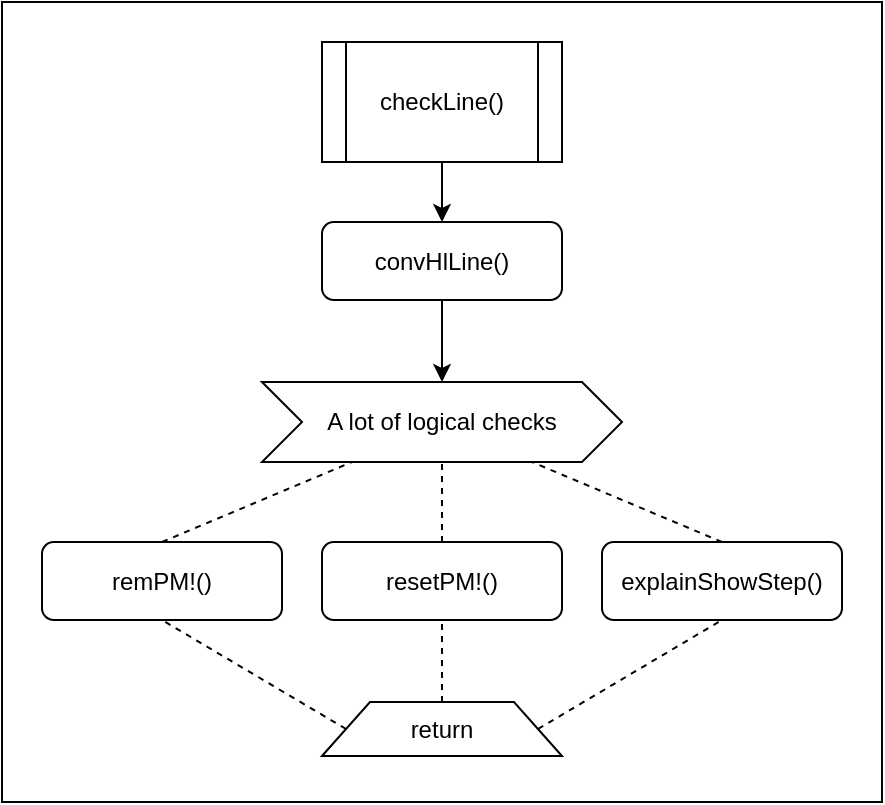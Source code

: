 <mxfile version="13.0.8" type="device"><diagram id="0xG9QhLl4LCZzsqAJFER" name="Page-1"><mxGraphModel dx="599" dy="622" grid="1" gridSize="10" guides="1" tooltips="1" connect="1" arrows="1" fold="1" page="1" pageScale="1" pageWidth="850" pageHeight="1100" math="0" shadow="0"><root><mxCell id="0"/><mxCell id="1" parent="0"/><mxCell id="r6n-gui5TniUSFL0z7wA-27" value="" style="rounded=0;whiteSpace=wrap;html=1;" vertex="1" parent="1"><mxGeometry x="20" y="30" width="440" height="400" as="geometry"/></mxCell><mxCell id="r6n-gui5TniUSFL0z7wA-7" style="edgeStyle=orthogonalEdgeStyle;rounded=0;orthogonalLoop=1;jettySize=auto;html=1;exitX=0.5;exitY=1;exitDx=0;exitDy=0;entryX=0.5;entryY=0;entryDx=0;entryDy=0;" edge="1" parent="1" source="r6n-gui5TniUSFL0z7wA-1" target="r6n-gui5TniUSFL0z7wA-6"><mxGeometry relative="1" as="geometry"/></mxCell><mxCell id="r6n-gui5TniUSFL0z7wA-1" value="convHlLine()" style="rounded=1;whiteSpace=wrap;html=1;" vertex="1" parent="1"><mxGeometry x="180" y="140" width="120" height="39" as="geometry"/></mxCell><mxCell id="r6n-gui5TniUSFL0z7wA-4" style="edgeStyle=orthogonalEdgeStyle;rounded=0;orthogonalLoop=1;jettySize=auto;html=1;exitX=0.5;exitY=1;exitDx=0;exitDy=0;entryX=0.5;entryY=0;entryDx=0;entryDy=0;" edge="1" parent="1" source="r6n-gui5TniUSFL0z7wA-3" target="r6n-gui5TniUSFL0z7wA-1"><mxGeometry relative="1" as="geometry"/></mxCell><mxCell id="r6n-gui5TniUSFL0z7wA-3" value="checkLine()" style="shape=process;whiteSpace=wrap;html=1;backgroundOutline=1;" vertex="1" parent="1"><mxGeometry x="180" y="50" width="120" height="60" as="geometry"/></mxCell><mxCell id="r6n-gui5TniUSFL0z7wA-6" value="A lot of logical checks" style="shape=step;perimeter=stepPerimeter;whiteSpace=wrap;html=1;fixedSize=1;" vertex="1" parent="1"><mxGeometry x="150" y="220" width="180" height="40" as="geometry"/></mxCell><mxCell id="r6n-gui5TniUSFL0z7wA-8" value="remPM!()" style="rounded=1;whiteSpace=wrap;html=1;" vertex="1" parent="1"><mxGeometry x="40" y="300" width="120" height="39" as="geometry"/></mxCell><mxCell id="r6n-gui5TniUSFL0z7wA-9" value="explainShowStep()" style="rounded=1;whiteSpace=wrap;html=1;" vertex="1" parent="1"><mxGeometry x="320" y="300" width="120" height="39" as="geometry"/></mxCell><mxCell id="r6n-gui5TniUSFL0z7wA-10" value="resetPM!()" style="rounded=1;whiteSpace=wrap;html=1;" vertex="1" parent="1"><mxGeometry x="180" y="300" width="120" height="39" as="geometry"/></mxCell><mxCell id="r6n-gui5TniUSFL0z7wA-12" value="" style="endArrow=none;dashed=1;html=1;entryX=0.5;entryY=1;entryDx=0;entryDy=0;exitX=0.5;exitY=0;exitDx=0;exitDy=0;" edge="1" parent="1" source="r6n-gui5TniUSFL0z7wA-10" target="r6n-gui5TniUSFL0z7wA-6"><mxGeometry width="50" height="50" relative="1" as="geometry"><mxPoint x="220" y="310" as="sourcePoint"/><mxPoint x="270" y="260" as="targetPoint"/></mxGeometry></mxCell><mxCell id="r6n-gui5TniUSFL0z7wA-13" value="" style="endArrow=none;dashed=1;html=1;entryX=0.25;entryY=1;entryDx=0;entryDy=0;exitX=0.5;exitY=0;exitDx=0;exitDy=0;" edge="1" parent="1" source="r6n-gui5TniUSFL0z7wA-8" target="r6n-gui5TniUSFL0z7wA-6"><mxGeometry width="50" height="50" relative="1" as="geometry"><mxPoint x="140" y="330" as="sourcePoint"/><mxPoint x="190" y="280" as="targetPoint"/></mxGeometry></mxCell><mxCell id="r6n-gui5TniUSFL0z7wA-14" value="" style="endArrow=none;dashed=1;html=1;entryX=0.75;entryY=1;entryDx=0;entryDy=0;exitX=0.5;exitY=0;exitDx=0;exitDy=0;" edge="1" parent="1" source="r6n-gui5TniUSFL0z7wA-9" target="r6n-gui5TniUSFL0z7wA-6"><mxGeometry width="50" height="50" relative="1" as="geometry"><mxPoint x="280" y="330" as="sourcePoint"/><mxPoint x="330" y="280" as="targetPoint"/></mxGeometry></mxCell><mxCell id="r6n-gui5TniUSFL0z7wA-21" value="return" style="shape=trapezoid;perimeter=trapezoidPerimeter;whiteSpace=wrap;html=1;" vertex="1" parent="1"><mxGeometry x="180" y="380" width="120" height="27" as="geometry"/></mxCell><mxCell id="r6n-gui5TniUSFL0z7wA-24" value="" style="endArrow=none;dashed=1;html=1;entryX=0.5;entryY=1;entryDx=0;entryDy=0;exitX=0.5;exitY=0;exitDx=0;exitDy=0;" edge="1" parent="1" source="r6n-gui5TniUSFL0z7wA-21" target="r6n-gui5TniUSFL0z7wA-10"><mxGeometry width="50" height="50" relative="1" as="geometry"><mxPoint x="240" y="370" as="sourcePoint"/><mxPoint x="50" y="450" as="targetPoint"/></mxGeometry></mxCell><mxCell id="r6n-gui5TniUSFL0z7wA-25" value="" style="endArrow=none;dashed=1;html=1;entryX=0.5;entryY=1;entryDx=0;entryDy=0;exitX=0;exitY=0.5;exitDx=0;exitDy=0;" edge="1" parent="1" source="r6n-gui5TniUSFL0z7wA-21" target="r6n-gui5TniUSFL0z7wA-8"><mxGeometry width="50" height="50" relative="1" as="geometry"><mxPoint x="180" y="520" as="sourcePoint"/><mxPoint x="230" y="470" as="targetPoint"/></mxGeometry></mxCell><mxCell id="r6n-gui5TniUSFL0z7wA-26" value="" style="endArrow=none;dashed=1;html=1;entryX=0.5;entryY=1;entryDx=0;entryDy=0;exitX=1;exitY=0.5;exitDx=0;exitDy=0;" edge="1" parent="1" source="r6n-gui5TniUSFL0z7wA-21" target="r6n-gui5TniUSFL0z7wA-9"><mxGeometry width="50" height="50" relative="1" as="geometry"><mxPoint x="350" y="530" as="sourcePoint"/><mxPoint x="400" y="480" as="targetPoint"/></mxGeometry></mxCell></root></mxGraphModel></diagram></mxfile>